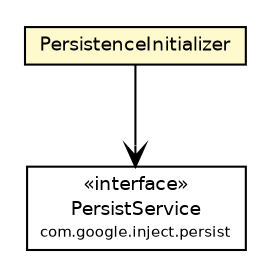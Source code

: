 #!/usr/local/bin/dot
#
# Class diagram 
# Generated by UmlGraph version 4.6 (http://www.spinellis.gr/sw/umlgraph)
#

digraph G {
	edge [fontname="Helvetica",fontsize=10,labelfontname="Helvetica",labelfontsize=10];
	node [fontname="Helvetica",fontsize=10,shape=plaintext];
	// br.net.meditec.client.PersistenceInitializer
	c20 [label=<<table border="0" cellborder="1" cellspacing="0" cellpadding="2" port="p" bgcolor="lemonChiffon" href="./PersistenceInitializer.html">
		<tr><td><table border="0" cellspacing="0" cellpadding="1">
			<tr><td> PersistenceInitializer </td></tr>
		</table></td></tr>
		</table>>, fontname="Helvetica", fontcolor="black", fontsize=9.0];
	// br.net.meditec.client.PersistenceInitializer NAVASSOC com.google.inject.persist.PersistService
	c20:p -> c22:p [taillabel="", label="", headlabel="", fontname="Helvetica", fontcolor="black", fontsize=10.0, color="black", arrowhead=open];
	// com.google.inject.persist.PersistService
	c22 [label=<<table border="0" cellborder="1" cellspacing="0" cellpadding="2" port="p" href="http://java.sun.com/j2se/1.4.2/docs/api/com/google/inject/persist/PersistService.html">
		<tr><td><table border="0" cellspacing="0" cellpadding="1">
			<tr><td> &laquo;interface&raquo; </td></tr>
			<tr><td> PersistService </td></tr>
			<tr><td><font point-size="7.0"> com.google.inject.persist </font></td></tr>
		</table></td></tr>
		</table>>, fontname="Helvetica", fontcolor="black", fontsize=9.0];
}

